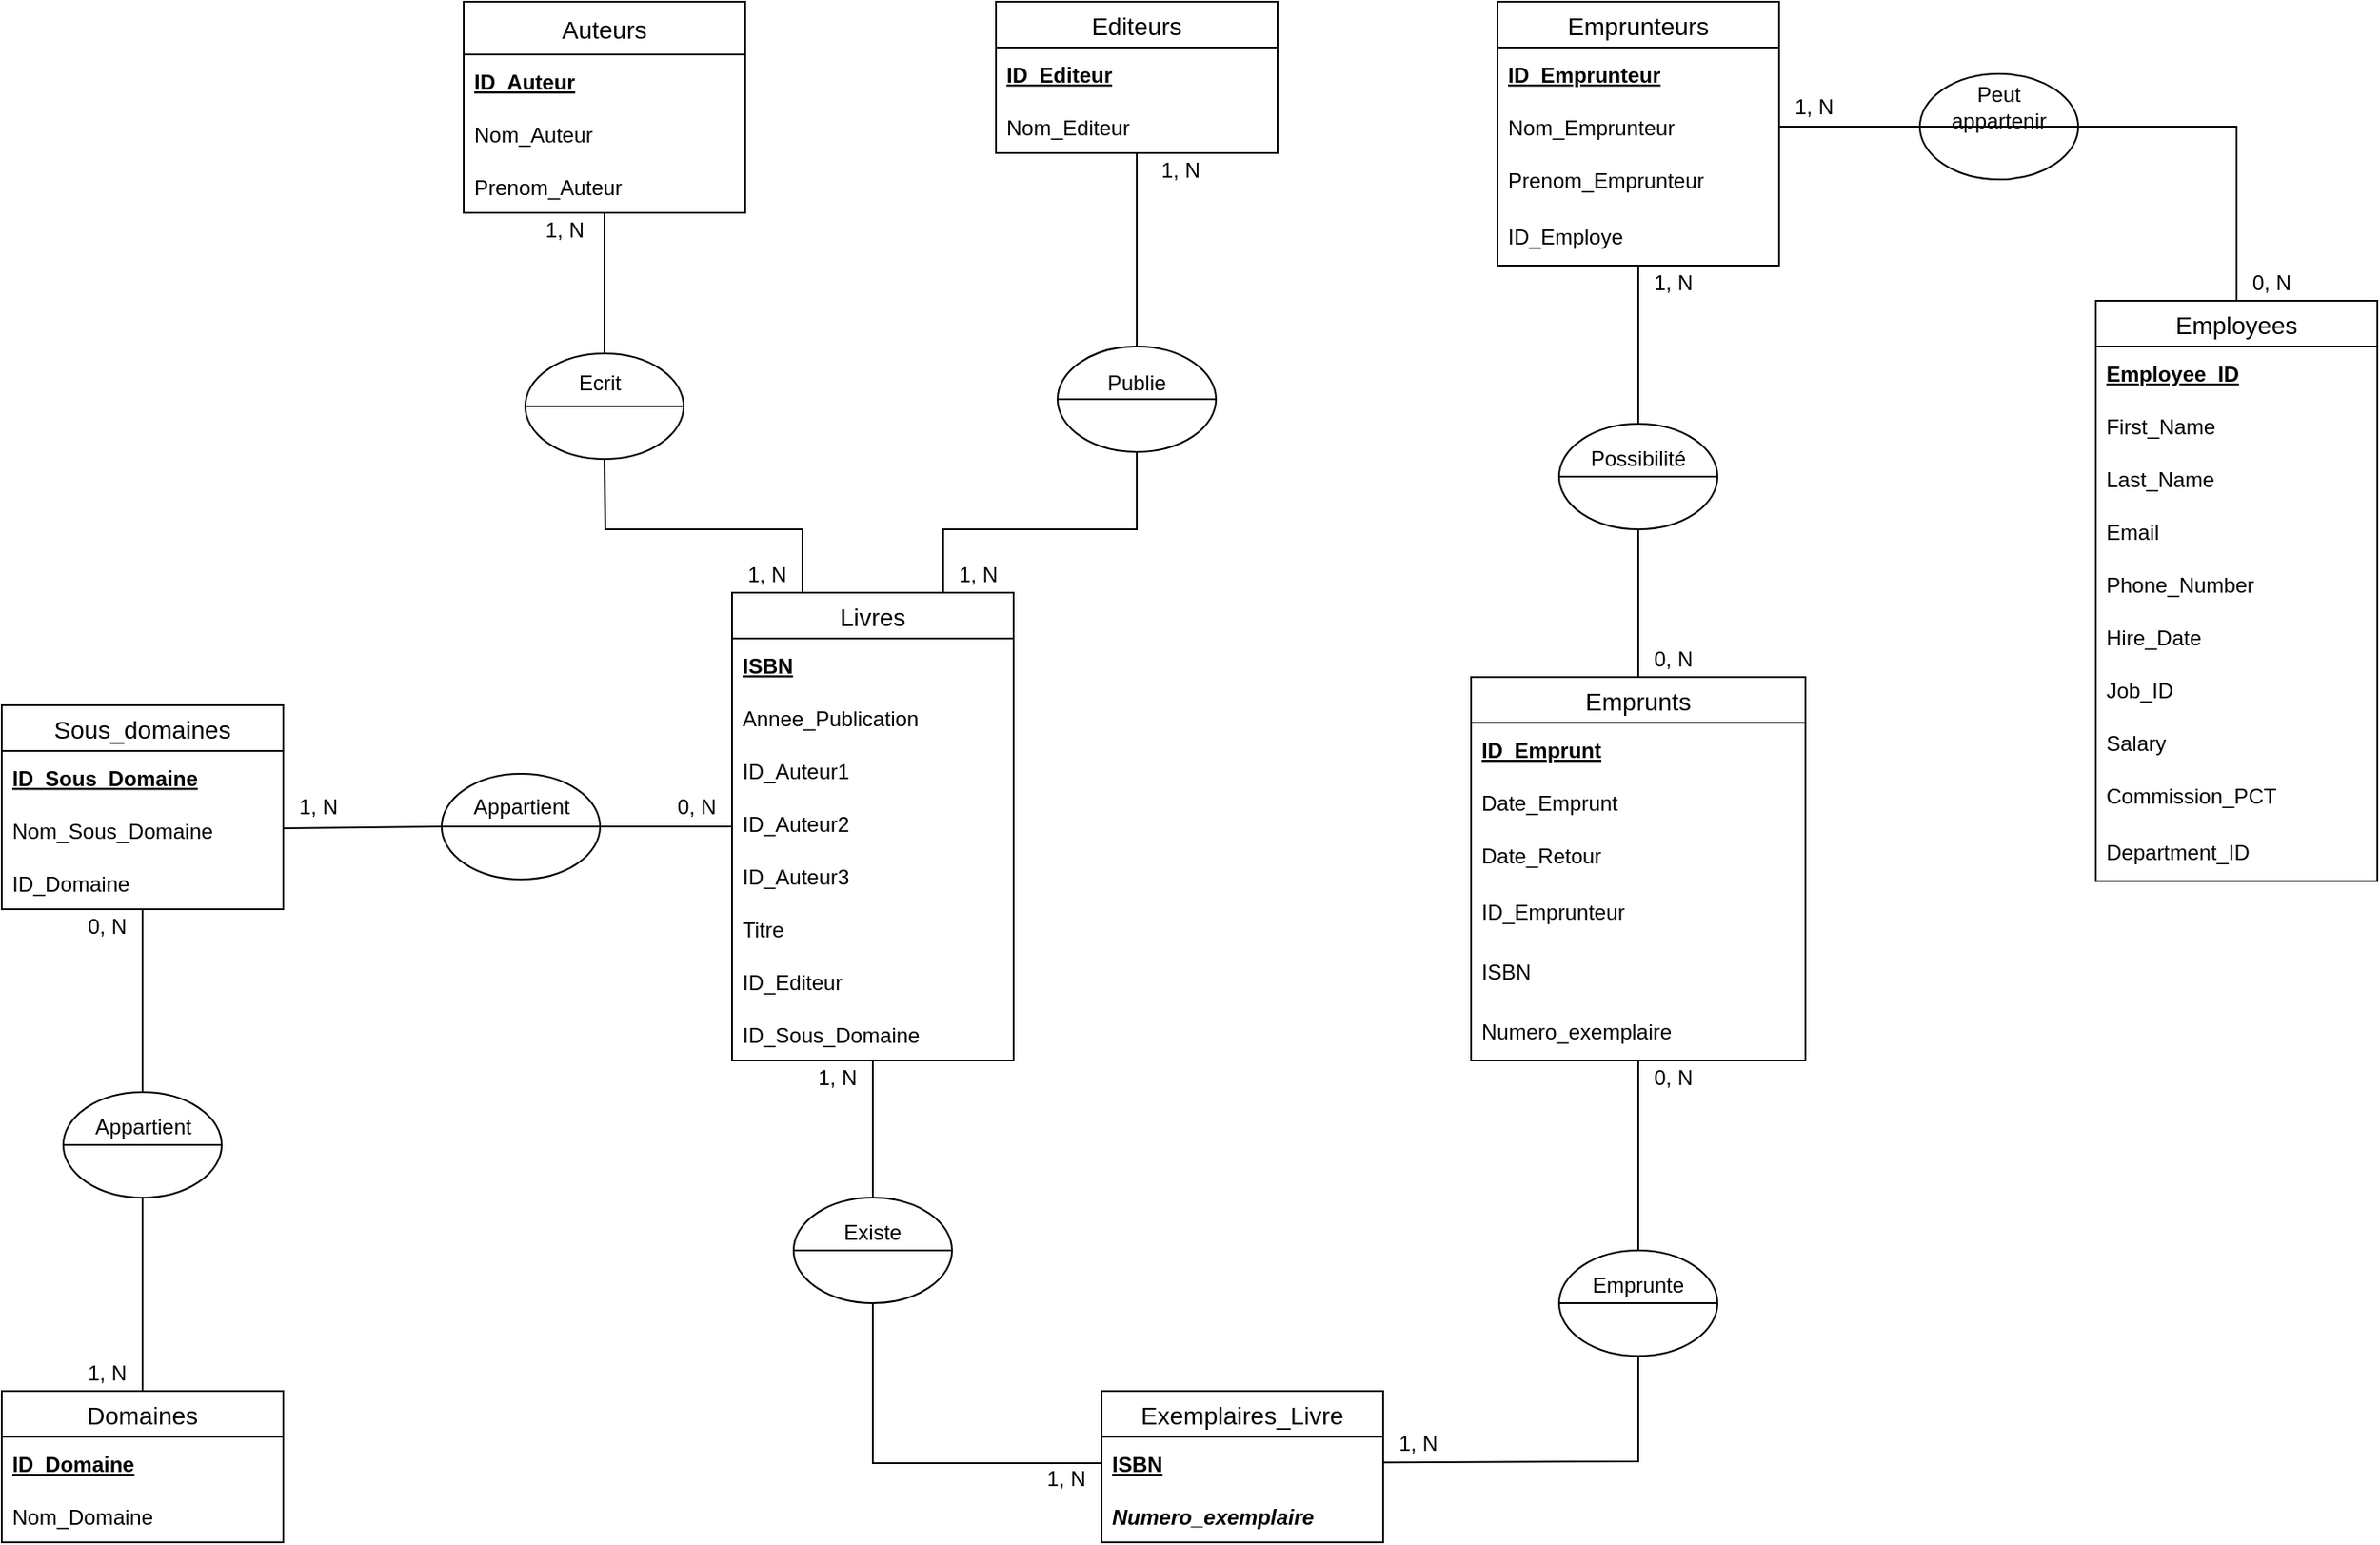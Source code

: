 <mxfile version="14.8.0" type="device"><diagram id="429AmuUsz2bHUvxWa3WN" name="Page-1"><mxGraphModel dx="2370" dy="2127" grid="1" gridSize="10" guides="1" tooltips="1" connect="1" arrows="1" fold="1" page="1" pageScale="1" pageWidth="1169" pageHeight="827" math="0" shadow="0"><root><mxCell id="0"/><mxCell id="1" parent="0"/><mxCell id="TLu3c3DGkV49g3xgr-cT-1" value="Livres" style="swimlane;fontStyle=0;childLayout=stackLayout;horizontal=1;startSize=26;horizontalStack=0;resizeParent=1;resizeParentMax=0;resizeLast=0;collapsible=1;marginBottom=0;align=center;fontSize=14;" parent="1" vertex="1"><mxGeometry x="435" y="-294" width="160" height="266" as="geometry"/></mxCell><mxCell id="TLu3c3DGkV49g3xgr-cT-18" value="ISBN" style="text;strokeColor=none;fillColor=none;spacingLeft=4;spacingRight=4;overflow=hidden;rotatable=0;points=[[0,0.5],[1,0.5]];portConstraint=eastwest;fontSize=12;fontStyle=5;verticalAlign=middle;" parent="TLu3c3DGkV49g3xgr-cT-1" vertex="1"><mxGeometry y="26" width="160" height="30" as="geometry"/></mxCell><mxCell id="TLu3c3DGkV49g3xgr-cT-27" value="Annee_Publication" style="text;strokeColor=none;fillColor=none;spacingLeft=4;spacingRight=4;overflow=hidden;rotatable=0;points=[[0,0.5],[1,0.5]];portConstraint=eastwest;fontSize=12;verticalAlign=middle;" parent="TLu3c3DGkV49g3xgr-cT-1" vertex="1"><mxGeometry y="56" width="160" height="30" as="geometry"/></mxCell><mxCell id="TLu3c3DGkV49g3xgr-cT-2" value="ID_Auteur1" style="text;strokeColor=none;fillColor=none;spacingLeft=4;spacingRight=4;overflow=hidden;rotatable=0;points=[[0,0.5],[1,0.5]];portConstraint=eastwest;fontSize=12;verticalAlign=middle;fontStyle=0" parent="TLu3c3DGkV49g3xgr-cT-1" vertex="1"><mxGeometry y="86" width="160" height="30" as="geometry"/></mxCell><mxCell id="u2KCb5JZlfLcJzcEgKS1-2" value="ID_Auteur2" style="text;strokeColor=none;fillColor=none;spacingLeft=4;spacingRight=4;overflow=hidden;rotatable=0;points=[[0,0.5],[1,0.5]];portConstraint=eastwest;fontSize=12;verticalAlign=middle;fontStyle=0" parent="TLu3c3DGkV49g3xgr-cT-1" vertex="1"><mxGeometry y="116" width="160" height="30" as="geometry"/></mxCell><mxCell id="u2KCb5JZlfLcJzcEgKS1-3" value="ID_Auteur3" style="text;strokeColor=none;fillColor=none;spacingLeft=4;spacingRight=4;overflow=hidden;rotatable=0;points=[[0,0.5],[1,0.5]];portConstraint=eastwest;fontSize=12;verticalAlign=middle;fontStyle=0" parent="TLu3c3DGkV49g3xgr-cT-1" vertex="1"><mxGeometry y="146" width="160" height="30" as="geometry"/></mxCell><mxCell id="TLu3c3DGkV49g3xgr-cT-3" value="Titre" style="text;strokeColor=none;fillColor=none;spacingLeft=4;spacingRight=4;overflow=hidden;rotatable=0;points=[[0,0.5],[1,0.5]];portConstraint=eastwest;fontSize=12;verticalAlign=middle;" parent="TLu3c3DGkV49g3xgr-cT-1" vertex="1"><mxGeometry y="176" width="160" height="30" as="geometry"/></mxCell><mxCell id="XpKVjpv0CoAbzsVtZhRk-1" value="ID_Editeur" style="text;strokeColor=none;fillColor=none;spacingLeft=4;spacingRight=4;overflow=hidden;rotatable=0;points=[[0,0.5],[1,0.5]];portConstraint=eastwest;fontSize=12;verticalAlign=middle;fontStyle=0" parent="TLu3c3DGkV49g3xgr-cT-1" vertex="1"><mxGeometry y="206" width="160" height="30" as="geometry"/></mxCell><mxCell id="TLu3c3DGkV49g3xgr-cT-28" value="ID_Sous_Domaine" style="text;strokeColor=none;fillColor=none;spacingLeft=4;spacingRight=4;overflow=hidden;rotatable=0;points=[[0,0.5],[1,0.5]];portConstraint=eastwest;fontSize=12;fontStyle=0;verticalAlign=middle;" parent="TLu3c3DGkV49g3xgr-cT-1" vertex="1"><mxGeometry y="236" width="160" height="30" as="geometry"/></mxCell><mxCell id="TLu3c3DGkV49g3xgr-cT-5" value="Domaines" style="swimlane;fontStyle=0;childLayout=stackLayout;horizontal=1;startSize=26;horizontalStack=0;resizeParent=1;resizeParentMax=0;resizeLast=0;collapsible=1;marginBottom=0;align=center;fontSize=14;" parent="1" vertex="1"><mxGeometry x="20" y="160" width="160" height="86" as="geometry"/></mxCell><mxCell id="u2KCb5JZlfLcJzcEgKS1-1" value="ID_Domaine" style="text;strokeColor=none;fillColor=none;spacingLeft=4;spacingRight=4;overflow=hidden;rotatable=0;points=[[0,0.5],[1,0.5]];portConstraint=eastwest;fontSize=12;fontStyle=5;verticalAlign=middle;" parent="TLu3c3DGkV49g3xgr-cT-5" vertex="1"><mxGeometry y="26" width="160" height="30" as="geometry"/></mxCell><mxCell id="TLu3c3DGkV49g3xgr-cT-7" value="Nom_Domaine" style="text;strokeColor=none;fillColor=none;spacingLeft=4;spacingRight=4;overflow=hidden;rotatable=0;points=[[0,0.5],[1,0.5]];portConstraint=eastwest;fontSize=12;verticalAlign=middle;" parent="TLu3c3DGkV49g3xgr-cT-5" vertex="1"><mxGeometry y="56" width="160" height="30" as="geometry"/></mxCell><mxCell id="TLu3c3DGkV49g3xgr-cT-9" value="Editeurs" style="swimlane;fontStyle=0;childLayout=stackLayout;horizontal=1;startSize=26;horizontalStack=0;resizeParent=1;resizeParentMax=0;resizeLast=0;collapsible=1;marginBottom=0;align=center;fontSize=14;" parent="1" vertex="1"><mxGeometry x="585" y="-630" width="160" height="86" as="geometry"/></mxCell><mxCell id="TLu3c3DGkV49g3xgr-cT-10" value="ID_Editeur" style="text;strokeColor=none;fillColor=none;spacingLeft=4;spacingRight=4;overflow=hidden;rotatable=0;points=[[0,0.5],[1,0.5]];portConstraint=eastwest;fontSize=12;verticalAlign=middle;fontStyle=5" parent="TLu3c3DGkV49g3xgr-cT-9" vertex="1"><mxGeometry y="26" width="160" height="30" as="geometry"/></mxCell><mxCell id="TLu3c3DGkV49g3xgr-cT-11" value="Nom_Editeur" style="text;strokeColor=none;fillColor=none;spacingLeft=4;spacingRight=4;overflow=hidden;rotatable=0;points=[[0,0.5],[1,0.5]];portConstraint=eastwest;fontSize=12;verticalAlign=middle;" parent="TLu3c3DGkV49g3xgr-cT-9" vertex="1"><mxGeometry y="56" width="160" height="30" as="geometry"/></mxCell><mxCell id="TLu3c3DGkV49g3xgr-cT-13" value="Sous_domaines" style="swimlane;fontStyle=0;childLayout=stackLayout;horizontal=1;startSize=26;horizontalStack=0;resizeParent=1;resizeParentMax=0;resizeLast=0;collapsible=1;marginBottom=0;align=center;fontSize=14;" parent="1" vertex="1"><mxGeometry x="20" y="-230" width="160" height="116" as="geometry"/></mxCell><mxCell id="TLu3c3DGkV49g3xgr-cT-14" value="ID_Sous_Domaine" style="text;strokeColor=none;fillColor=none;spacingLeft=4;spacingRight=4;overflow=hidden;rotatable=0;points=[[0,0.5],[1,0.5]];portConstraint=eastwest;fontSize=12;fontStyle=5;verticalAlign=middle;" parent="TLu3c3DGkV49g3xgr-cT-13" vertex="1"><mxGeometry y="26" width="160" height="30" as="geometry"/></mxCell><mxCell id="TLu3c3DGkV49g3xgr-cT-26" value="Nom_Sous_Domaine" style="text;strokeColor=none;fillColor=none;spacingLeft=4;spacingRight=4;overflow=hidden;rotatable=0;points=[[0,0.5],[1,0.5]];portConstraint=eastwest;fontSize=12;verticalAlign=middle;" parent="TLu3c3DGkV49g3xgr-cT-13" vertex="1"><mxGeometry y="56" width="160" height="30" as="geometry"/></mxCell><mxCell id="TLu3c3DGkV49g3xgr-cT-15" value="ID_Domaine" style="text;strokeColor=none;fillColor=none;spacingLeft=4;spacingRight=4;overflow=hidden;rotatable=0;points=[[0,0.5],[1,0.5]];portConstraint=eastwest;fontSize=12;verticalAlign=middle;fontStyle=0" parent="TLu3c3DGkV49g3xgr-cT-13" vertex="1"><mxGeometry y="86" width="160" height="30" as="geometry"/></mxCell><mxCell id="TLu3c3DGkV49g3xgr-cT-40" value="Auteurs" style="swimlane;fontStyle=0;childLayout=stackLayout;horizontal=1;startSize=30;horizontalStack=0;resizeParent=1;resizeParentMax=0;resizeLast=0;collapsible=1;marginBottom=0;align=center;fontSize=14;" parent="1" vertex="1"><mxGeometry x="282.5" y="-630" width="160" height="120" as="geometry"/></mxCell><mxCell id="TLu3c3DGkV49g3xgr-cT-41" value="ID_Auteur" style="text;strokeColor=none;fillColor=none;spacingLeft=4;spacingRight=4;overflow=hidden;rotatable=0;points=[[0,0.5],[1,0.5]];portConstraint=eastwest;fontSize=12;verticalAlign=middle;fontStyle=5" parent="TLu3c3DGkV49g3xgr-cT-40" vertex="1"><mxGeometry y="30" width="160" height="30" as="geometry"/></mxCell><mxCell id="TLu3c3DGkV49g3xgr-cT-42" value="Nom_Auteur" style="text;strokeColor=none;fillColor=none;spacingLeft=4;spacingRight=4;overflow=hidden;rotatable=0;points=[[0,0.5],[1,0.5]];portConstraint=eastwest;fontSize=12;verticalAlign=middle;" parent="TLu3c3DGkV49g3xgr-cT-40" vertex="1"><mxGeometry y="60" width="160" height="30" as="geometry"/></mxCell><mxCell id="TLu3c3DGkV49g3xgr-cT-43" value="Prenom_Auteur" style="text;strokeColor=none;fillColor=none;spacingLeft=4;spacingRight=4;overflow=hidden;rotatable=0;points=[[0,0.5],[1,0.5]];portConstraint=eastwest;fontSize=12;verticalAlign=middle;" parent="TLu3c3DGkV49g3xgr-cT-40" vertex="1"><mxGeometry y="90" width="160" height="30" as="geometry"/></mxCell><mxCell id="TLu3c3DGkV49g3xgr-cT-58" value="0, N" style="text;html=1;strokeColor=none;fillColor=none;align=center;verticalAlign=middle;whiteSpace=wrap;rounded=0;" parent="1" vertex="1"><mxGeometry x="60" y="-114" width="40" height="20" as="geometry"/></mxCell><mxCell id="TLu3c3DGkV49g3xgr-cT-59" value="0, N" style="text;html=1;strokeColor=none;fillColor=none;align=center;verticalAlign=middle;whiteSpace=wrap;rounded=0;" parent="1" vertex="1"><mxGeometry x="395" y="-182" width="40" height="20" as="geometry"/></mxCell><mxCell id="TLu3c3DGkV49g3xgr-cT-62" value="1, N" style="text;html=1;strokeColor=none;fillColor=none;align=center;verticalAlign=middle;whiteSpace=wrap;rounded=0;" parent="1" vertex="1"><mxGeometry x="180" y="-182" width="40" height="20" as="geometry"/></mxCell><mxCell id="TLu3c3DGkV49g3xgr-cT-64" value="1, N" style="text;html=1;strokeColor=none;fillColor=none;align=center;verticalAlign=middle;whiteSpace=wrap;rounded=0;" parent="1" vertex="1"><mxGeometry x="60" y="140" width="40" height="20" as="geometry"/></mxCell><mxCell id="TLu3c3DGkV49g3xgr-cT-65" value="1, N" style="text;html=1;strokeColor=none;fillColor=none;align=center;verticalAlign=middle;whiteSpace=wrap;rounded=0;" parent="1" vertex="1"><mxGeometry x="555" y="-314" width="40" height="20" as="geometry"/></mxCell><mxCell id="TLu3c3DGkV49g3xgr-cT-66" value="1, N" style="text;html=1;strokeColor=none;fillColor=none;align=center;verticalAlign=middle;whiteSpace=wrap;rounded=0;" parent="1" vertex="1"><mxGeometry x="670" y="-544" width="40" height="20" as="geometry"/></mxCell><mxCell id="TLu3c3DGkV49g3xgr-cT-69" value="Emprunteurs" style="swimlane;fontStyle=0;childLayout=stackLayout;horizontal=1;startSize=26;horizontalStack=0;resizeParent=1;resizeParentMax=0;resizeLast=0;collapsible=1;marginBottom=0;align=center;fontSize=14;" parent="1" vertex="1"><mxGeometry x="870" y="-630" width="160" height="150" as="geometry"/></mxCell><mxCell id="TLu3c3DGkV49g3xgr-cT-70" value="ID_Emprunteur" style="text;strokeColor=none;fillColor=none;spacingLeft=4;spacingRight=4;overflow=hidden;rotatable=0;points=[[0,0.5],[1,0.5]];portConstraint=eastwest;fontSize=12;verticalAlign=middle;fontStyle=5" parent="TLu3c3DGkV49g3xgr-cT-69" vertex="1"><mxGeometry y="26" width="160" height="30" as="geometry"/></mxCell><mxCell id="TLu3c3DGkV49g3xgr-cT-71" value="Nom_Emprunteur" style="text;strokeColor=none;fillColor=none;spacingLeft=4;spacingRight=4;overflow=hidden;rotatable=0;points=[[0,0.5],[1,0.5]];portConstraint=eastwest;fontSize=12;verticalAlign=middle;" parent="TLu3c3DGkV49g3xgr-cT-69" vertex="1"><mxGeometry y="56" width="160" height="30" as="geometry"/></mxCell><mxCell id="TLu3c3DGkV49g3xgr-cT-72" value="Prenom_Emprunteur" style="text;strokeColor=none;fillColor=none;spacingLeft=4;spacingRight=4;overflow=hidden;rotatable=0;points=[[0,0.5],[1,0.5]];portConstraint=eastwest;fontSize=12;verticalAlign=middle;" parent="TLu3c3DGkV49g3xgr-cT-69" vertex="1"><mxGeometry y="86" width="160" height="30" as="geometry"/></mxCell><mxCell id="TLu3c3DGkV49g3xgr-cT-73" value="ID_Employe" style="text;strokeColor=none;fillColor=none;spacingLeft=4;spacingRight=4;overflow=hidden;rotatable=0;points=[[0,0.5],[1,0.5]];portConstraint=eastwest;fontSize=12;verticalAlign=middle;fontStyle=0" parent="TLu3c3DGkV49g3xgr-cT-69" vertex="1"><mxGeometry y="116" width="160" height="34" as="geometry"/></mxCell><mxCell id="TLu3c3DGkV49g3xgr-cT-82" value="" style="endArrow=none;html=1;rounded=0;exitX=0.5;exitY=1;exitDx=0;exitDy=0;" parent="1" source="XpKVjpv0CoAbzsVtZhRk-29" target="MITxexchwtFl3Obu4USA-2" edge="1"><mxGeometry relative="1" as="geometry"><mxPoint x="430" y="370" as="sourcePoint"/><mxPoint x="750" y="270" as="targetPoint"/><Array as="points"><mxPoint x="950" y="200"/></Array></mxGeometry></mxCell><mxCell id="TLu3c3DGkV49g3xgr-cT-85" value="1, N" style="text;html=1;strokeColor=none;fillColor=none;align=center;verticalAlign=middle;whiteSpace=wrap;rounded=0;" parent="1" vertex="1"><mxGeometry x="950" y="-480" width="40" height="20" as="geometry"/></mxCell><mxCell id="TLu3c3DGkV49g3xgr-cT-87" value="0, N" style="text;html=1;strokeColor=none;fillColor=none;align=center;verticalAlign=middle;whiteSpace=wrap;rounded=0;" parent="1" vertex="1"><mxGeometry x="950" y="-28" width="40" height="20" as="geometry"/></mxCell><mxCell id="TLu3c3DGkV49g3xgr-cT-88" value="1, N" style="text;html=1;strokeColor=none;fillColor=none;align=center;verticalAlign=middle;whiteSpace=wrap;rounded=0;" parent="1" vertex="1"><mxGeometry x="805" y="180" width="40" height="20" as="geometry"/></mxCell><mxCell id="5XA2xY9VoY0x5GMOkKnN-3" value="Employees" style="swimlane;fontStyle=0;childLayout=stackLayout;horizontal=1;startSize=26;horizontalStack=0;resizeParent=1;resizeParentMax=0;resizeLast=0;collapsible=1;marginBottom=0;align=center;fontSize=14;" parent="1" vertex="1"><mxGeometry x="1210" y="-460" width="160" height="330" as="geometry"/></mxCell><mxCell id="5XA2xY9VoY0x5GMOkKnN-4" value="Employee_ID" style="text;strokeColor=none;fillColor=none;spacingLeft=4;spacingRight=4;overflow=hidden;rotatable=0;points=[[0,0.5],[1,0.5]];portConstraint=eastwest;fontSize=12;verticalAlign=middle;fontStyle=5" parent="5XA2xY9VoY0x5GMOkKnN-3" vertex="1"><mxGeometry y="26" width="160" height="30" as="geometry"/></mxCell><mxCell id="5XA2xY9VoY0x5GMOkKnN-5" value="First_Name" style="text;strokeColor=none;fillColor=none;spacingLeft=4;spacingRight=4;overflow=hidden;rotatable=0;points=[[0,0.5],[1,0.5]];portConstraint=eastwest;fontSize=12;verticalAlign=middle;" parent="5XA2xY9VoY0x5GMOkKnN-3" vertex="1"><mxGeometry y="56" width="160" height="30" as="geometry"/></mxCell><mxCell id="5XA2xY9VoY0x5GMOkKnN-6" value="Last_Name" style="text;strokeColor=none;fillColor=none;spacingLeft=4;spacingRight=4;overflow=hidden;rotatable=0;points=[[0,0.5],[1,0.5]];portConstraint=eastwest;fontSize=12;verticalAlign=middle;" parent="5XA2xY9VoY0x5GMOkKnN-3" vertex="1"><mxGeometry y="86" width="160" height="30" as="geometry"/></mxCell><mxCell id="5XA2xY9VoY0x5GMOkKnN-7" value="Email" style="text;strokeColor=none;fillColor=none;spacingLeft=4;spacingRight=4;overflow=hidden;rotatable=0;points=[[0,0.5],[1,0.5]];portConstraint=eastwest;fontSize=12;verticalAlign=middle;" parent="5XA2xY9VoY0x5GMOkKnN-3" vertex="1"><mxGeometry y="116" width="160" height="30" as="geometry"/></mxCell><mxCell id="5XA2xY9VoY0x5GMOkKnN-11" value="Phone_Number" style="text;strokeColor=none;fillColor=none;spacingLeft=4;spacingRight=4;overflow=hidden;rotatable=0;points=[[0,0.5],[1,0.5]];portConstraint=eastwest;fontSize=12;verticalAlign=middle;" parent="5XA2xY9VoY0x5GMOkKnN-3" vertex="1"><mxGeometry y="146" width="160" height="30" as="geometry"/></mxCell><mxCell id="5XA2xY9VoY0x5GMOkKnN-12" value="Hire_Date" style="text;strokeColor=none;fillColor=none;spacingLeft=4;spacingRight=4;overflow=hidden;rotatable=0;points=[[0,0.5],[1,0.5]];portConstraint=eastwest;fontSize=12;verticalAlign=middle;" parent="5XA2xY9VoY0x5GMOkKnN-3" vertex="1"><mxGeometry y="176" width="160" height="30" as="geometry"/></mxCell><mxCell id="5XA2xY9VoY0x5GMOkKnN-13" value="Job_ID" style="text;strokeColor=none;fillColor=none;spacingLeft=4;spacingRight=4;overflow=hidden;rotatable=0;points=[[0,0.5],[1,0.5]];portConstraint=eastwest;fontSize=12;verticalAlign=middle;fontStyle=0" parent="5XA2xY9VoY0x5GMOkKnN-3" vertex="1"><mxGeometry y="206" width="160" height="30" as="geometry"/></mxCell><mxCell id="5XA2xY9VoY0x5GMOkKnN-10" value="Salary" style="text;strokeColor=none;fillColor=none;spacingLeft=4;spacingRight=4;overflow=hidden;rotatable=0;points=[[0,0.5],[1,0.5]];portConstraint=eastwest;fontSize=12;verticalAlign=middle;" parent="5XA2xY9VoY0x5GMOkKnN-3" vertex="1"><mxGeometry y="236" width="160" height="30" as="geometry"/></mxCell><mxCell id="5XA2xY9VoY0x5GMOkKnN-14" value="Commission_PCT" style="text;strokeColor=none;fillColor=none;spacingLeft=4;spacingRight=4;overflow=hidden;rotatable=0;points=[[0,0.5],[1,0.5]];portConstraint=eastwest;fontSize=12;verticalAlign=middle;" parent="5XA2xY9VoY0x5GMOkKnN-3" vertex="1"><mxGeometry y="266" width="160" height="30" as="geometry"/></mxCell><mxCell id="5XA2xY9VoY0x5GMOkKnN-9" value="Department_ID" style="text;strokeColor=none;fillColor=none;spacingLeft=4;spacingRight=4;overflow=hidden;rotatable=0;points=[[0,0.5],[1,0.5]];portConstraint=eastwest;fontSize=12;verticalAlign=middle;fontStyle=0" parent="5XA2xY9VoY0x5GMOkKnN-3" vertex="1"><mxGeometry y="296" width="160" height="34" as="geometry"/></mxCell><mxCell id="5XA2xY9VoY0x5GMOkKnN-16" value="" style="endArrow=none;html=1;rounded=0;entryX=0.5;entryY=0;entryDx=0;entryDy=0;" parent="1" source="TLu3c3DGkV49g3xgr-cT-73" target="XpKVjpv0CoAbzsVtZhRk-30" edge="1"><mxGeometry relative="1" as="geometry"><mxPoint x="590" y="395.94" as="sourcePoint"/><mxPoint x="546.749" y="370" as="targetPoint"/><Array as="points"/></mxGeometry></mxCell><mxCell id="5XA2xY9VoY0x5GMOkKnN-17" value="" style="endArrow=none;html=1;rounded=0;exitX=0.25;exitY=0;exitDx=0;exitDy=0;entryX=0.5;entryY=1;entryDx=0;entryDy=0;" parent="1" source="TLu3c3DGkV49g3xgr-cT-1" target="XpKVjpv0CoAbzsVtZhRk-26" edge="1"><mxGeometry relative="1" as="geometry"><mxPoint x="469.66" y="-220.06" as="sourcePoint"/><mxPoint x="450" y="-320" as="targetPoint"/><Array as="points"><mxPoint x="475" y="-330"/><mxPoint x="363" y="-330"/></Array></mxGeometry></mxCell><mxCell id="5XA2xY9VoY0x5GMOkKnN-18" value="1, N" style="text;html=1;strokeColor=none;fillColor=none;align=center;verticalAlign=middle;whiteSpace=wrap;rounded=0;" parent="1" vertex="1"><mxGeometry x="320" y="-510" width="40" height="20" as="geometry"/></mxCell><mxCell id="5XA2xY9VoY0x5GMOkKnN-19" value="1, N" style="text;html=1;strokeColor=none;fillColor=none;align=center;verticalAlign=middle;whiteSpace=wrap;rounded=0;" parent="1" vertex="1"><mxGeometry x="435" y="-314" width="40" height="20" as="geometry"/></mxCell><mxCell id="5XA2xY9VoY0x5GMOkKnN-20" value="1, N" style="text;html=1;strokeColor=none;fillColor=none;align=center;verticalAlign=middle;whiteSpace=wrap;rounded=0;" parent="1" vertex="1"><mxGeometry x="475" y="-28" width="40" height="20" as="geometry"/></mxCell><mxCell id="5XA2xY9VoY0x5GMOkKnN-30" value="" style="endArrow=none;html=1;rounded=0;edgeStyle=orthogonalEdgeStyle;exitX=1;exitY=0.5;exitDx=0;exitDy=0;entryX=0.5;entryY=0;entryDx=0;entryDy=0;" parent="1" source="XpKVjpv0CoAbzsVtZhRk-31" target="5XA2xY9VoY0x5GMOkKnN-3" edge="1"><mxGeometry relative="1" as="geometry"><mxPoint x="860" y="220.5" as="sourcePoint"/><mxPoint x="1060" y="160" as="targetPoint"/></mxGeometry></mxCell><mxCell id="5XA2xY9VoY0x5GMOkKnN-32" value="0, N" style="text;html=1;strokeColor=none;fillColor=none;align=center;verticalAlign=middle;whiteSpace=wrap;rounded=0;" parent="1" vertex="1"><mxGeometry x="1290" y="-480" width="40" height="20" as="geometry"/></mxCell><mxCell id="MITxexchwtFl3Obu4USA-1" value="Exemplaires_Livre" style="swimlane;fontStyle=0;childLayout=stackLayout;horizontal=1;startSize=26;horizontalStack=0;resizeParent=1;resizeParentMax=0;resizeLast=0;collapsible=1;marginBottom=0;align=center;fontSize=14;" parent="1" vertex="1"><mxGeometry x="645" y="160" width="160" height="86" as="geometry"/></mxCell><mxCell id="MITxexchwtFl3Obu4USA-2" value="ISBN" style="text;strokeColor=none;fillColor=none;spacingLeft=4;spacingRight=4;overflow=hidden;rotatable=0;points=[[0,0.5],[1,0.5]];portConstraint=eastwest;fontSize=12;fontStyle=5;verticalAlign=middle;" parent="MITxexchwtFl3Obu4USA-1" vertex="1"><mxGeometry y="26" width="160" height="30" as="geometry"/></mxCell><mxCell id="MITxexchwtFl3Obu4USA-3" value="Numero_exemplaire" style="text;strokeColor=none;fillColor=none;spacingLeft=4;spacingRight=4;overflow=hidden;rotatable=0;points=[[0,0.5],[1,0.5]];portConstraint=eastwest;fontSize=12;verticalAlign=middle;fontStyle=3" parent="MITxexchwtFl3Obu4USA-1" vertex="1"><mxGeometry y="56" width="160" height="30" as="geometry"/></mxCell><mxCell id="MITxexchwtFl3Obu4USA-8" value="Emprunts" style="swimlane;fontStyle=0;childLayout=stackLayout;horizontal=1;startSize=26;horizontalStack=0;resizeParent=1;resizeParentMax=0;resizeLast=0;collapsible=1;marginBottom=0;align=center;fontSize=14;" parent="1" vertex="1"><mxGeometry x="855" y="-246" width="190" height="218" as="geometry"/></mxCell><mxCell id="MITxexchwtFl3Obu4USA-9" value="ID_Emprunt" style="text;strokeColor=none;fillColor=none;spacingLeft=4;spacingRight=4;overflow=hidden;rotatable=0;points=[[0,0.5],[1,0.5]];portConstraint=eastwest;fontSize=12;verticalAlign=middle;fontStyle=5" parent="MITxexchwtFl3Obu4USA-8" vertex="1"><mxGeometry y="26" width="190" height="30" as="geometry"/></mxCell><mxCell id="MITxexchwtFl3Obu4USA-10" value="Date_Emprunt" style="text;strokeColor=none;fillColor=none;spacingLeft=4;spacingRight=4;overflow=hidden;rotatable=0;points=[[0,0.5],[1,0.5]];portConstraint=eastwest;fontSize=12;verticalAlign=middle;" parent="MITxexchwtFl3Obu4USA-8" vertex="1"><mxGeometry y="56" width="190" height="30" as="geometry"/></mxCell><mxCell id="MITxexchwtFl3Obu4USA-11" value="Date_Retour" style="text;strokeColor=none;fillColor=none;spacingLeft=4;spacingRight=4;overflow=hidden;rotatable=0;points=[[0,0.5],[1,0.5]];portConstraint=eastwest;fontSize=12;verticalAlign=middle;" parent="MITxexchwtFl3Obu4USA-8" vertex="1"><mxGeometry y="86" width="190" height="30" as="geometry"/></mxCell><mxCell id="MITxexchwtFl3Obu4USA-12" value="ID_Emprunteur" style="text;strokeColor=none;fillColor=none;spacingLeft=4;spacingRight=4;overflow=hidden;rotatable=0;points=[[0,0.5],[1,0.5]];portConstraint=eastwest;fontSize=12;verticalAlign=middle;fontStyle=0" parent="MITxexchwtFl3Obu4USA-8" vertex="1"><mxGeometry y="116" width="190" height="34" as="geometry"/></mxCell><mxCell id="XpKVjpv0CoAbzsVtZhRk-3" value="ISBN    " style="text;strokeColor=none;fillColor=none;spacingLeft=4;spacingRight=4;overflow=hidden;rotatable=0;points=[[0,0.5],[1,0.5]];portConstraint=eastwest;fontSize=12;verticalAlign=middle;fontStyle=0" parent="MITxexchwtFl3Obu4USA-8" vertex="1"><mxGeometry y="150" width="190" height="34" as="geometry"/></mxCell><mxCell id="XpKVjpv0CoAbzsVtZhRk-2" value="Numero_exemplaire" style="text;strokeColor=none;fillColor=none;spacingLeft=4;spacingRight=4;overflow=hidden;rotatable=0;points=[[0,0.5],[1,0.5]];portConstraint=eastwest;fontSize=12;verticalAlign=middle;fontStyle=0" parent="MITxexchwtFl3Obu4USA-8" vertex="1"><mxGeometry y="184" width="190" height="34" as="geometry"/></mxCell><mxCell id="XpKVjpv0CoAbzsVtZhRk-4" value="" style="shape=lineEllipse;perimeter=ellipsePerimeter;whiteSpace=wrap;html=1;backgroundOutline=1;" parent="1" vertex="1"><mxGeometry x="55" y="-10" width="90" height="60" as="geometry"/></mxCell><mxCell id="XpKVjpv0CoAbzsVtZhRk-6" value="" style="endArrow=none;html=1;entryX=0.5;entryY=0;entryDx=0;entryDy=0;exitX=0.5;exitY=1;exitDx=0;exitDy=0;" parent="1" source="XpKVjpv0CoAbzsVtZhRk-4" target="TLu3c3DGkV49g3xgr-cT-5" edge="1"><mxGeometry width="50" height="50" relative="1" as="geometry"><mxPoint x="250" y="150" as="sourcePoint"/><mxPoint x="240" y="220" as="targetPoint"/></mxGeometry></mxCell><mxCell id="XpKVjpv0CoAbzsVtZhRk-8" value="Appartient" style="text;html=1;strokeColor=none;fillColor=none;align=center;verticalAlign=middle;whiteSpace=wrap;rounded=0;" parent="1" vertex="1"><mxGeometry x="67.5" width="65" height="20" as="geometry"/></mxCell><mxCell id="XpKVjpv0CoAbzsVtZhRk-22" value="" style="endArrow=none;html=1;exitX=0.5;exitY=0;exitDx=0;exitDy=0;" parent="1" source="XpKVjpv0CoAbzsVtZhRk-4" target="TLu3c3DGkV49g3xgr-cT-15" edge="1"><mxGeometry width="50" height="50" relative="1" as="geometry"><mxPoint x="130" y="-224" as="sourcePoint"/><mxPoint x="110" y="-280" as="targetPoint"/></mxGeometry></mxCell><mxCell id="XpKVjpv0CoAbzsVtZhRk-25" value="" style="shape=lineEllipse;perimeter=ellipsePerimeter;whiteSpace=wrap;html=1;backgroundOutline=1;" parent="1" vertex="1"><mxGeometry x="270" y="-191" width="90" height="60" as="geometry"/></mxCell><mxCell id="XpKVjpv0CoAbzsVtZhRk-26" value="" style="shape=lineEllipse;perimeter=ellipsePerimeter;whiteSpace=wrap;html=1;backgroundOutline=1;" parent="1" vertex="1"><mxGeometry x="317.5" y="-430" width="90" height="60" as="geometry"/></mxCell><mxCell id="XpKVjpv0CoAbzsVtZhRk-27" value="" style="shape=lineEllipse;perimeter=ellipsePerimeter;whiteSpace=wrap;html=1;backgroundOutline=1;" parent="1" vertex="1"><mxGeometry x="620" y="-434" width="90" height="60" as="geometry"/></mxCell><mxCell id="XpKVjpv0CoAbzsVtZhRk-28" value="" style="shape=lineEllipse;perimeter=ellipsePerimeter;whiteSpace=wrap;html=1;backgroundOutline=1;" parent="1" vertex="1"><mxGeometry x="470" y="50" width="90" height="60" as="geometry"/></mxCell><mxCell id="XpKVjpv0CoAbzsVtZhRk-29" value="" style="shape=lineEllipse;perimeter=ellipsePerimeter;whiteSpace=wrap;html=1;backgroundOutline=1;" parent="1" vertex="1"><mxGeometry x="905" y="80" width="90" height="60" as="geometry"/></mxCell><mxCell id="XpKVjpv0CoAbzsVtZhRk-30" value="" style="shape=lineEllipse;perimeter=ellipsePerimeter;whiteSpace=wrap;html=1;backgroundOutline=1;" parent="1" vertex="1"><mxGeometry x="905" y="-390" width="90" height="60" as="geometry"/></mxCell><mxCell id="XpKVjpv0CoAbzsVtZhRk-31" value="" style="shape=lineEllipse;perimeter=ellipsePerimeter;whiteSpace=wrap;html=1;backgroundOutline=1;" parent="1" vertex="1"><mxGeometry x="1110" y="-589" width="90" height="60" as="geometry"/></mxCell><mxCell id="XpKVjpv0CoAbzsVtZhRk-33" value="Existe" style="text;html=1;strokeColor=none;fillColor=none;align=center;verticalAlign=middle;whiteSpace=wrap;rounded=0;" parent="1" vertex="1"><mxGeometry x="495" y="60" width="40" height="20" as="geometry"/></mxCell><mxCell id="XpKVjpv0CoAbzsVtZhRk-34" value="Ecrit" style="text;html=1;strokeColor=none;fillColor=none;align=center;verticalAlign=middle;whiteSpace=wrap;rounded=0;" parent="1" vertex="1"><mxGeometry x="330" y="-423" width="60" height="20" as="geometry"/></mxCell><mxCell id="XpKVjpv0CoAbzsVtZhRk-35" value="Publie" style="text;html=1;strokeColor=none;fillColor=none;align=center;verticalAlign=middle;whiteSpace=wrap;rounded=0;" parent="1" vertex="1"><mxGeometry x="645" y="-423" width="40" height="20" as="geometry"/></mxCell><mxCell id="XpKVjpv0CoAbzsVtZhRk-36" value="Emprunte" style="text;html=1;strokeColor=none;fillColor=none;align=center;verticalAlign=middle;whiteSpace=wrap;rounded=0;" parent="1" vertex="1"><mxGeometry x="930" y="90" width="40" height="20" as="geometry"/></mxCell><mxCell id="XpKVjpv0CoAbzsVtZhRk-37" value="Possibilité" style="text;html=1;strokeColor=none;fillColor=none;align=center;verticalAlign=middle;whiteSpace=wrap;rounded=0;" parent="1" vertex="1"><mxGeometry x="930" y="-380" width="40" height="20" as="geometry"/></mxCell><mxCell id="XpKVjpv0CoAbzsVtZhRk-38" value="Peut appartenir" style="text;html=1;strokeColor=none;fillColor=none;align=center;verticalAlign=middle;whiteSpace=wrap;rounded=0;" parent="1" vertex="1"><mxGeometry x="1135" y="-580" width="40" height="20" as="geometry"/></mxCell><mxCell id="XpKVjpv0CoAbzsVtZhRk-43" style="edgeStyle=elbowEdgeStyle;rounded=0;orthogonalLoop=1;jettySize=auto;elbow=vertical;html=1;exitX=1;exitY=0.5;exitDx=0;exitDy=0;endArrow=none;endFill=0;" parent="1" edge="1"><mxGeometry relative="1" as="geometry"><mxPoint x="340" y="-10" as="sourcePoint"/><mxPoint x="340" y="-10" as="targetPoint"/></mxGeometry></mxCell><mxCell id="XpKVjpv0CoAbzsVtZhRk-51" value="Appartient" style="text;html=1;strokeColor=none;fillColor=none;align=center;verticalAlign=middle;whiteSpace=wrap;rounded=0;" parent="1" vertex="1"><mxGeometry x="282.5" y="-182" width="65" height="20" as="geometry"/></mxCell><mxCell id="XpKVjpv0CoAbzsVtZhRk-52" value="" style="endArrow=none;html=1;rounded=0;entryX=0.5;entryY=0;entryDx=0;entryDy=0;" parent="1" source="TLu3c3DGkV49g3xgr-cT-43" target="XpKVjpv0CoAbzsVtZhRk-26" edge="1"><mxGeometry relative="1" as="geometry"><mxPoint x="450" y="-440" as="sourcePoint"/><mxPoint x="460" y="-330" as="targetPoint"/><Array as="points"/></mxGeometry></mxCell><mxCell id="XpKVjpv0CoAbzsVtZhRk-54" value="" style="endArrow=none;html=1;exitX=0.75;exitY=0;exitDx=0;exitDy=0;entryX=0.5;entryY=1;entryDx=0;entryDy=0;rounded=0;" parent="1" source="TLu3c3DGkV49g3xgr-cT-1" target="XpKVjpv0CoAbzsVtZhRk-27" edge="1"><mxGeometry width="50" height="50" relative="1" as="geometry"><mxPoint x="600" y="-150" as="sourcePoint"/><mxPoint x="630" y="-163" as="targetPoint"/><Array as="points"><mxPoint x="555" y="-330"/><mxPoint x="665" y="-330"/></Array></mxGeometry></mxCell><mxCell id="XpKVjpv0CoAbzsVtZhRk-56" value="" style="endArrow=none;html=1;exitX=0.5;exitY=0;exitDx=0;exitDy=0;rounded=0;" parent="1" source="XpKVjpv0CoAbzsVtZhRk-27" target="TLu3c3DGkV49g3xgr-cT-11" edge="1"><mxGeometry width="50" height="50" relative="1" as="geometry"><mxPoint x="480" y="-130" as="sourcePoint"/><mxPoint x="870" y="-280" as="targetPoint"/><Array as="points"/></mxGeometry></mxCell><mxCell id="XpKVjpv0CoAbzsVtZhRk-57" value="" style="endArrow=none;html=1;exitX=0.5;exitY=0;exitDx=0;exitDy=0;" parent="1" source="XpKVjpv0CoAbzsVtZhRk-28" target="TLu3c3DGkV49g3xgr-cT-28" edge="1"><mxGeometry width="50" height="50" relative="1" as="geometry"><mxPoint x="380" y="50" as="sourcePoint"/><mxPoint x="430" as="targetPoint"/></mxGeometry></mxCell><mxCell id="XpKVjpv0CoAbzsVtZhRk-58" value="" style="endArrow=none;html=1;entryX=0.5;entryY=1;entryDx=0;entryDy=0;rounded=0;exitX=0;exitY=0.5;exitDx=0;exitDy=0;" parent="1" source="MITxexchwtFl3Obu4USA-2" target="XpKVjpv0CoAbzsVtZhRk-28" edge="1"><mxGeometry width="50" height="50" relative="1" as="geometry"><mxPoint x="380" y="50" as="sourcePoint"/><mxPoint x="430" as="targetPoint"/><Array as="points"><mxPoint x="515" y="201"/></Array></mxGeometry></mxCell><mxCell id="XpKVjpv0CoAbzsVtZhRk-59" value="1, N" style="text;html=1;strokeColor=none;fillColor=none;align=center;verticalAlign=middle;whiteSpace=wrap;rounded=0;" parent="1" vertex="1"><mxGeometry x="605" y="200" width="40" height="20" as="geometry"/></mxCell><mxCell id="XpKVjpv0CoAbzsVtZhRk-63" value="0, N" style="text;html=1;strokeColor=none;fillColor=none;align=center;verticalAlign=middle;whiteSpace=wrap;rounded=0;" parent="1" vertex="1"><mxGeometry x="950" y="-266" width="40" height="20" as="geometry"/></mxCell><mxCell id="XpKVjpv0CoAbzsVtZhRk-65" value="" style="endArrow=none;html=1;exitX=0.5;exitY=0;exitDx=0;exitDy=0;entryX=0.5;entryY=1;entryDx=0;entryDy=0;rounded=0;" parent="1" source="MITxexchwtFl3Obu4USA-8" target="XpKVjpv0CoAbzsVtZhRk-30" edge="1"><mxGeometry width="50" height="50" relative="1" as="geometry"><mxPoint x="530" y="430" as="sourcePoint"/><mxPoint x="580" y="380" as="targetPoint"/><Array as="points"/></mxGeometry></mxCell><mxCell id="XpKVjpv0CoAbzsVtZhRk-66" value="" style="endArrow=none;html=1;exitX=1;exitY=0.5;exitDx=0;exitDy=0;entryX=0;entryY=0.5;entryDx=0;entryDy=0;rounded=0;" parent="1" source="TLu3c3DGkV49g3xgr-cT-71" target="XpKVjpv0CoAbzsVtZhRk-31" edge="1"><mxGeometry width="50" height="50" relative="1" as="geometry"><mxPoint x="870" y="192" as="sourcePoint"/><mxPoint x="970" y="240" as="targetPoint"/><Array as="points"/></mxGeometry></mxCell><mxCell id="XpKVjpv0CoAbzsVtZhRk-69" value="" style="endArrow=none;html=1;exitX=0.5;exitY=0;exitDx=0;exitDy=0;" parent="1" source="XpKVjpv0CoAbzsVtZhRk-29" target="XpKVjpv0CoAbzsVtZhRk-2" edge="1"><mxGeometry width="50" height="50" relative="1" as="geometry"><mxPoint x="670" y="110" as="sourcePoint"/><mxPoint x="720" y="60" as="targetPoint"/></mxGeometry></mxCell><mxCell id="XpKVjpv0CoAbzsVtZhRk-70" value="" style="endArrow=none;html=1;exitX=1;exitY=0.5;exitDx=0;exitDy=0;entryX=0;entryY=0.5;entryDx=0;entryDy=0;" parent="1" source="XpKVjpv0CoAbzsVtZhRk-25" target="TLu3c3DGkV49g3xgr-cT-1" edge="1"><mxGeometry width="50" height="50" relative="1" as="geometry"><mxPoint x="310" y="-120" as="sourcePoint"/><mxPoint x="360" y="-170" as="targetPoint"/></mxGeometry></mxCell><mxCell id="XpKVjpv0CoAbzsVtZhRk-71" value="" style="endArrow=none;html=1;exitX=0;exitY=0.5;exitDx=0;exitDy=0;" parent="1" source="XpKVjpv0CoAbzsVtZhRk-25" target="TLu3c3DGkV49g3xgr-cT-26" edge="1"><mxGeometry width="50" height="50" relative="1" as="geometry"><mxPoint x="350" y="-170" as="sourcePoint"/><mxPoint x="210" y="-170" as="targetPoint"/></mxGeometry></mxCell><mxCell id="XpKVjpv0CoAbzsVtZhRk-77" value="1, N" style="text;html=1;strokeColor=none;fillColor=none;align=center;verticalAlign=middle;whiteSpace=wrap;rounded=0;" parent="1" vertex="1"><mxGeometry x="1030" y="-580" width="40" height="20" as="geometry"/></mxCell></root></mxGraphModel></diagram></mxfile>